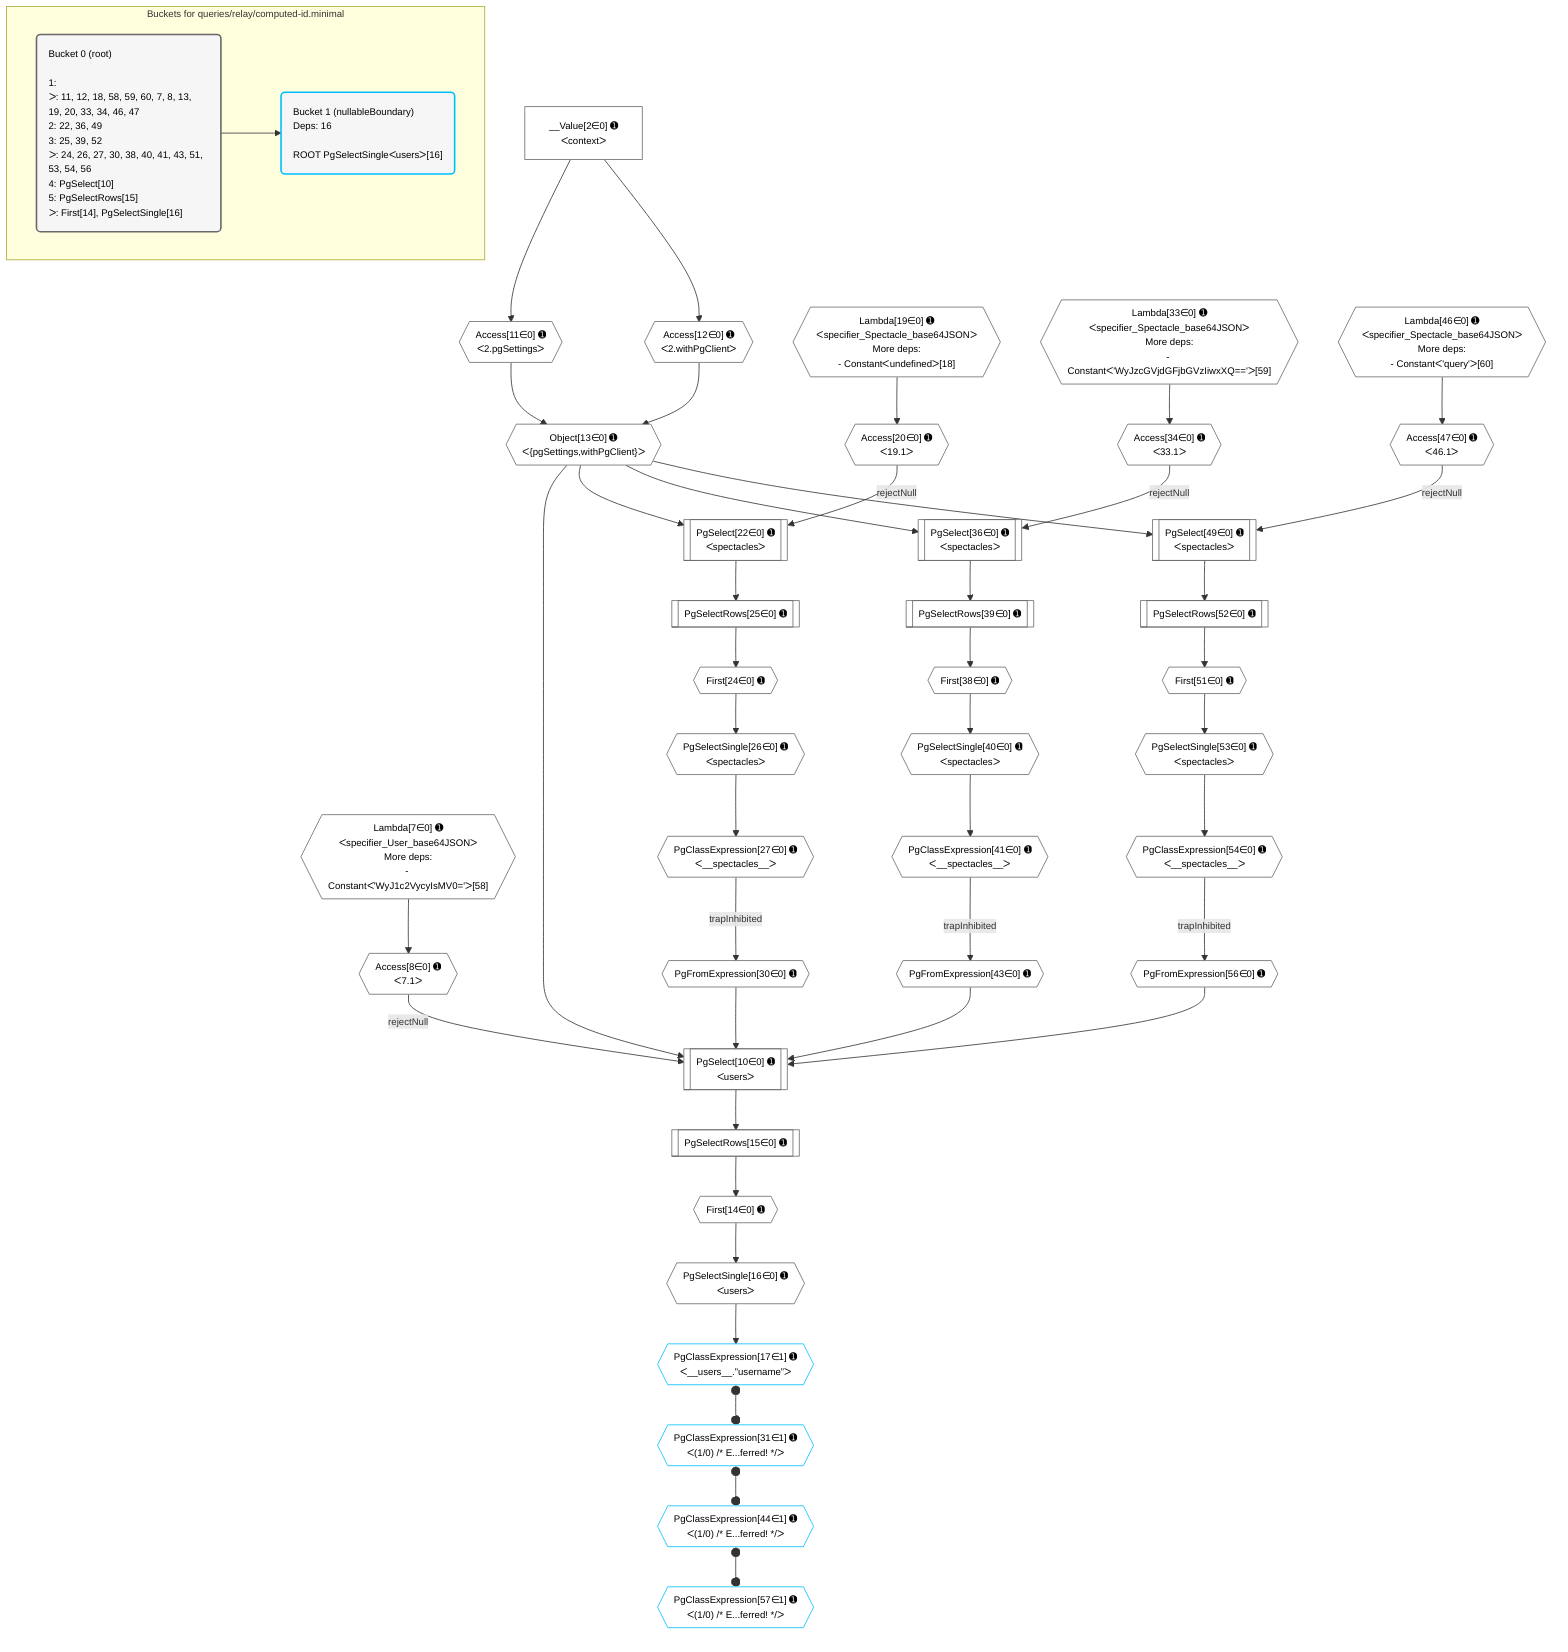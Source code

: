 %%{init: {'themeVariables': { 'fontSize': '12px'}}}%%
graph TD
    classDef path fill:#eee,stroke:#000,color:#000
    classDef plan fill:#fff,stroke-width:1px,color:#000
    classDef itemplan fill:#fff,stroke-width:2px,color:#000
    classDef unbatchedplan fill:#dff,stroke-width:1px,color:#000
    classDef sideeffectplan fill:#fcc,stroke-width:2px,color:#000
    classDef bucket fill:#f6f6f6,color:#000,stroke-width:2px,text-align:left

    subgraph "Buckets for queries/relay/computed-id.minimal"
    Bucket0("Bucket 0 (root)<br /><br />1: <br />ᐳ: 11, 12, 18, 58, 59, 60, 7, 8, 13, 19, 20, 33, 34, 46, 47<br />2: 22, 36, 49<br />3: 25, 39, 52<br />ᐳ: 24, 26, 27, 30, 38, 40, 41, 43, 51, 53, 54, 56<br />4: PgSelect[10]<br />5: PgSelectRows[15]<br />ᐳ: First[14], PgSelectSingle[16]"):::bucket
    Bucket1("Bucket 1 (nullableBoundary)<br />Deps: 16<br /><br />ROOT PgSelectSingleᐸusersᐳ[16]"):::bucket
    end
    Bucket0 --> Bucket1

    %% plan dependencies
    PgSelect10[["PgSelect[10∈0] ➊<br />ᐸusersᐳ"]]:::plan
    Object13{{"Object[13∈0] ➊<br />ᐸ{pgSettings,withPgClient}ᐳ"}}:::plan
    Access8{{"Access[8∈0] ➊<br />ᐸ7.1ᐳ"}}:::plan
    PgFromExpression30{{"PgFromExpression[30∈0] ➊"}}:::plan
    PgFromExpression43{{"PgFromExpression[43∈0] ➊"}}:::plan
    PgFromExpression56{{"PgFromExpression[56∈0] ➊"}}:::plan
    Access8 -->|rejectNull| PgSelect10
    Object13 & PgFromExpression30 & PgFromExpression43 & PgFromExpression56 --> PgSelect10
    Access11{{"Access[11∈0] ➊<br />ᐸ2.pgSettingsᐳ"}}:::plan
    Access12{{"Access[12∈0] ➊<br />ᐸ2.withPgClientᐳ"}}:::plan
    Access11 & Access12 --> Object13
    PgSelect22[["PgSelect[22∈0] ➊<br />ᐸspectaclesᐳ"]]:::plan
    Access20{{"Access[20∈0] ➊<br />ᐸ19.1ᐳ"}}:::plan
    Access20 -->|rejectNull| PgSelect22
    Object13 --> PgSelect22
    PgSelect36[["PgSelect[36∈0] ➊<br />ᐸspectaclesᐳ"]]:::plan
    Access34{{"Access[34∈0] ➊<br />ᐸ33.1ᐳ"}}:::plan
    Access34 -->|rejectNull| PgSelect36
    Object13 --> PgSelect36
    PgSelect49[["PgSelect[49∈0] ➊<br />ᐸspectaclesᐳ"]]:::plan
    Access47{{"Access[47∈0] ➊<br />ᐸ46.1ᐳ"}}:::plan
    Access47 -->|rejectNull| PgSelect49
    Object13 --> PgSelect49
    Lambda7{{"Lambda[7∈0] ➊<br />ᐸspecifier_User_base64JSONᐳ<br />More deps:<br />- Constantᐸ'WyJ1c2VycyIsMV0='ᐳ[58]"}}:::plan
    Lambda7 --> Access8
    __Value2["__Value[2∈0] ➊<br />ᐸcontextᐳ"]:::plan
    __Value2 --> Access11
    __Value2 --> Access12
    First14{{"First[14∈0] ➊"}}:::plan
    PgSelectRows15[["PgSelectRows[15∈0] ➊"]]:::plan
    PgSelectRows15 --> First14
    PgSelect10 --> PgSelectRows15
    PgSelectSingle16{{"PgSelectSingle[16∈0] ➊<br />ᐸusersᐳ"}}:::plan
    First14 --> PgSelectSingle16
    Lambda19{{"Lambda[19∈0] ➊<br />ᐸspecifier_Spectacle_base64JSONᐳ<br />More deps:<br />- Constantᐸundefinedᐳ[18]"}}:::plan
    Lambda19 --> Access20
    First24{{"First[24∈0] ➊"}}:::plan
    PgSelectRows25[["PgSelectRows[25∈0] ➊"]]:::plan
    PgSelectRows25 --> First24
    PgSelect22 --> PgSelectRows25
    PgSelectSingle26{{"PgSelectSingle[26∈0] ➊<br />ᐸspectaclesᐳ"}}:::plan
    First24 --> PgSelectSingle26
    PgClassExpression27{{"PgClassExpression[27∈0] ➊<br />ᐸ__spectacles__ᐳ"}}:::plan
    PgSelectSingle26 --> PgClassExpression27
    PgClassExpression27 -->|trapInhibited| PgFromExpression30
    Lambda33{{"Lambda[33∈0] ➊<br />ᐸspecifier_Spectacle_base64JSONᐳ<br />More deps:<br />- Constantᐸ'WyJzcGVjdGFjbGVzIiwxXQ=='ᐳ[59]"}}:::plan
    Lambda33 --> Access34
    First38{{"First[38∈0] ➊"}}:::plan
    PgSelectRows39[["PgSelectRows[39∈0] ➊"]]:::plan
    PgSelectRows39 --> First38
    PgSelect36 --> PgSelectRows39
    PgSelectSingle40{{"PgSelectSingle[40∈0] ➊<br />ᐸspectaclesᐳ"}}:::plan
    First38 --> PgSelectSingle40
    PgClassExpression41{{"PgClassExpression[41∈0] ➊<br />ᐸ__spectacles__ᐳ"}}:::plan
    PgSelectSingle40 --> PgClassExpression41
    PgClassExpression41 -->|trapInhibited| PgFromExpression43
    Lambda46{{"Lambda[46∈0] ➊<br />ᐸspecifier_Spectacle_base64JSONᐳ<br />More deps:<br />- Constantᐸ'query'ᐳ[60]"}}:::plan
    Lambda46 --> Access47
    First51{{"First[51∈0] ➊"}}:::plan
    PgSelectRows52[["PgSelectRows[52∈0] ➊"]]:::plan
    PgSelectRows52 --> First51
    PgSelect49 --> PgSelectRows52
    PgSelectSingle53{{"PgSelectSingle[53∈0] ➊<br />ᐸspectaclesᐳ"}}:::plan
    First51 --> PgSelectSingle53
    PgClassExpression54{{"PgClassExpression[54∈0] ➊<br />ᐸ__spectacles__ᐳ"}}:::plan
    PgSelectSingle53 --> PgClassExpression54
    PgClassExpression54 -->|trapInhibited| PgFromExpression56
    PgClassExpression17{{"PgClassExpression[17∈1] ➊<br />ᐸ__users__.”username”ᐳ"}}:::plan
    PgSelectSingle16 --> PgClassExpression17
    PgClassExpression31{{"PgClassExpression[31∈1] ➊<br />ᐸ(1/0) /* E...ferred! */ᐳ"}}:::plan
    PgClassExpression17 o--o PgClassExpression31
    PgClassExpression44{{"PgClassExpression[44∈1] ➊<br />ᐸ(1/0) /* E...ferred! */ᐳ"}}:::plan
    PgClassExpression31 o--o PgClassExpression44
    PgClassExpression57{{"PgClassExpression[57∈1] ➊<br />ᐸ(1/0) /* E...ferred! */ᐳ"}}:::plan
    PgClassExpression44 o--o PgClassExpression57

    %% define steps
    classDef bucket0 stroke:#696969
    class Bucket0,__Value2,Lambda7,Access8,PgSelect10,Access11,Access12,Object13,First14,PgSelectRows15,PgSelectSingle16,Lambda19,Access20,PgSelect22,First24,PgSelectRows25,PgSelectSingle26,PgClassExpression27,PgFromExpression30,Lambda33,Access34,PgSelect36,First38,PgSelectRows39,PgSelectSingle40,PgClassExpression41,PgFromExpression43,Lambda46,Access47,PgSelect49,First51,PgSelectRows52,PgSelectSingle53,PgClassExpression54,PgFromExpression56 bucket0
    classDef bucket1 stroke:#00bfff
    class Bucket1,PgClassExpression17,PgClassExpression31,PgClassExpression44,PgClassExpression57 bucket1